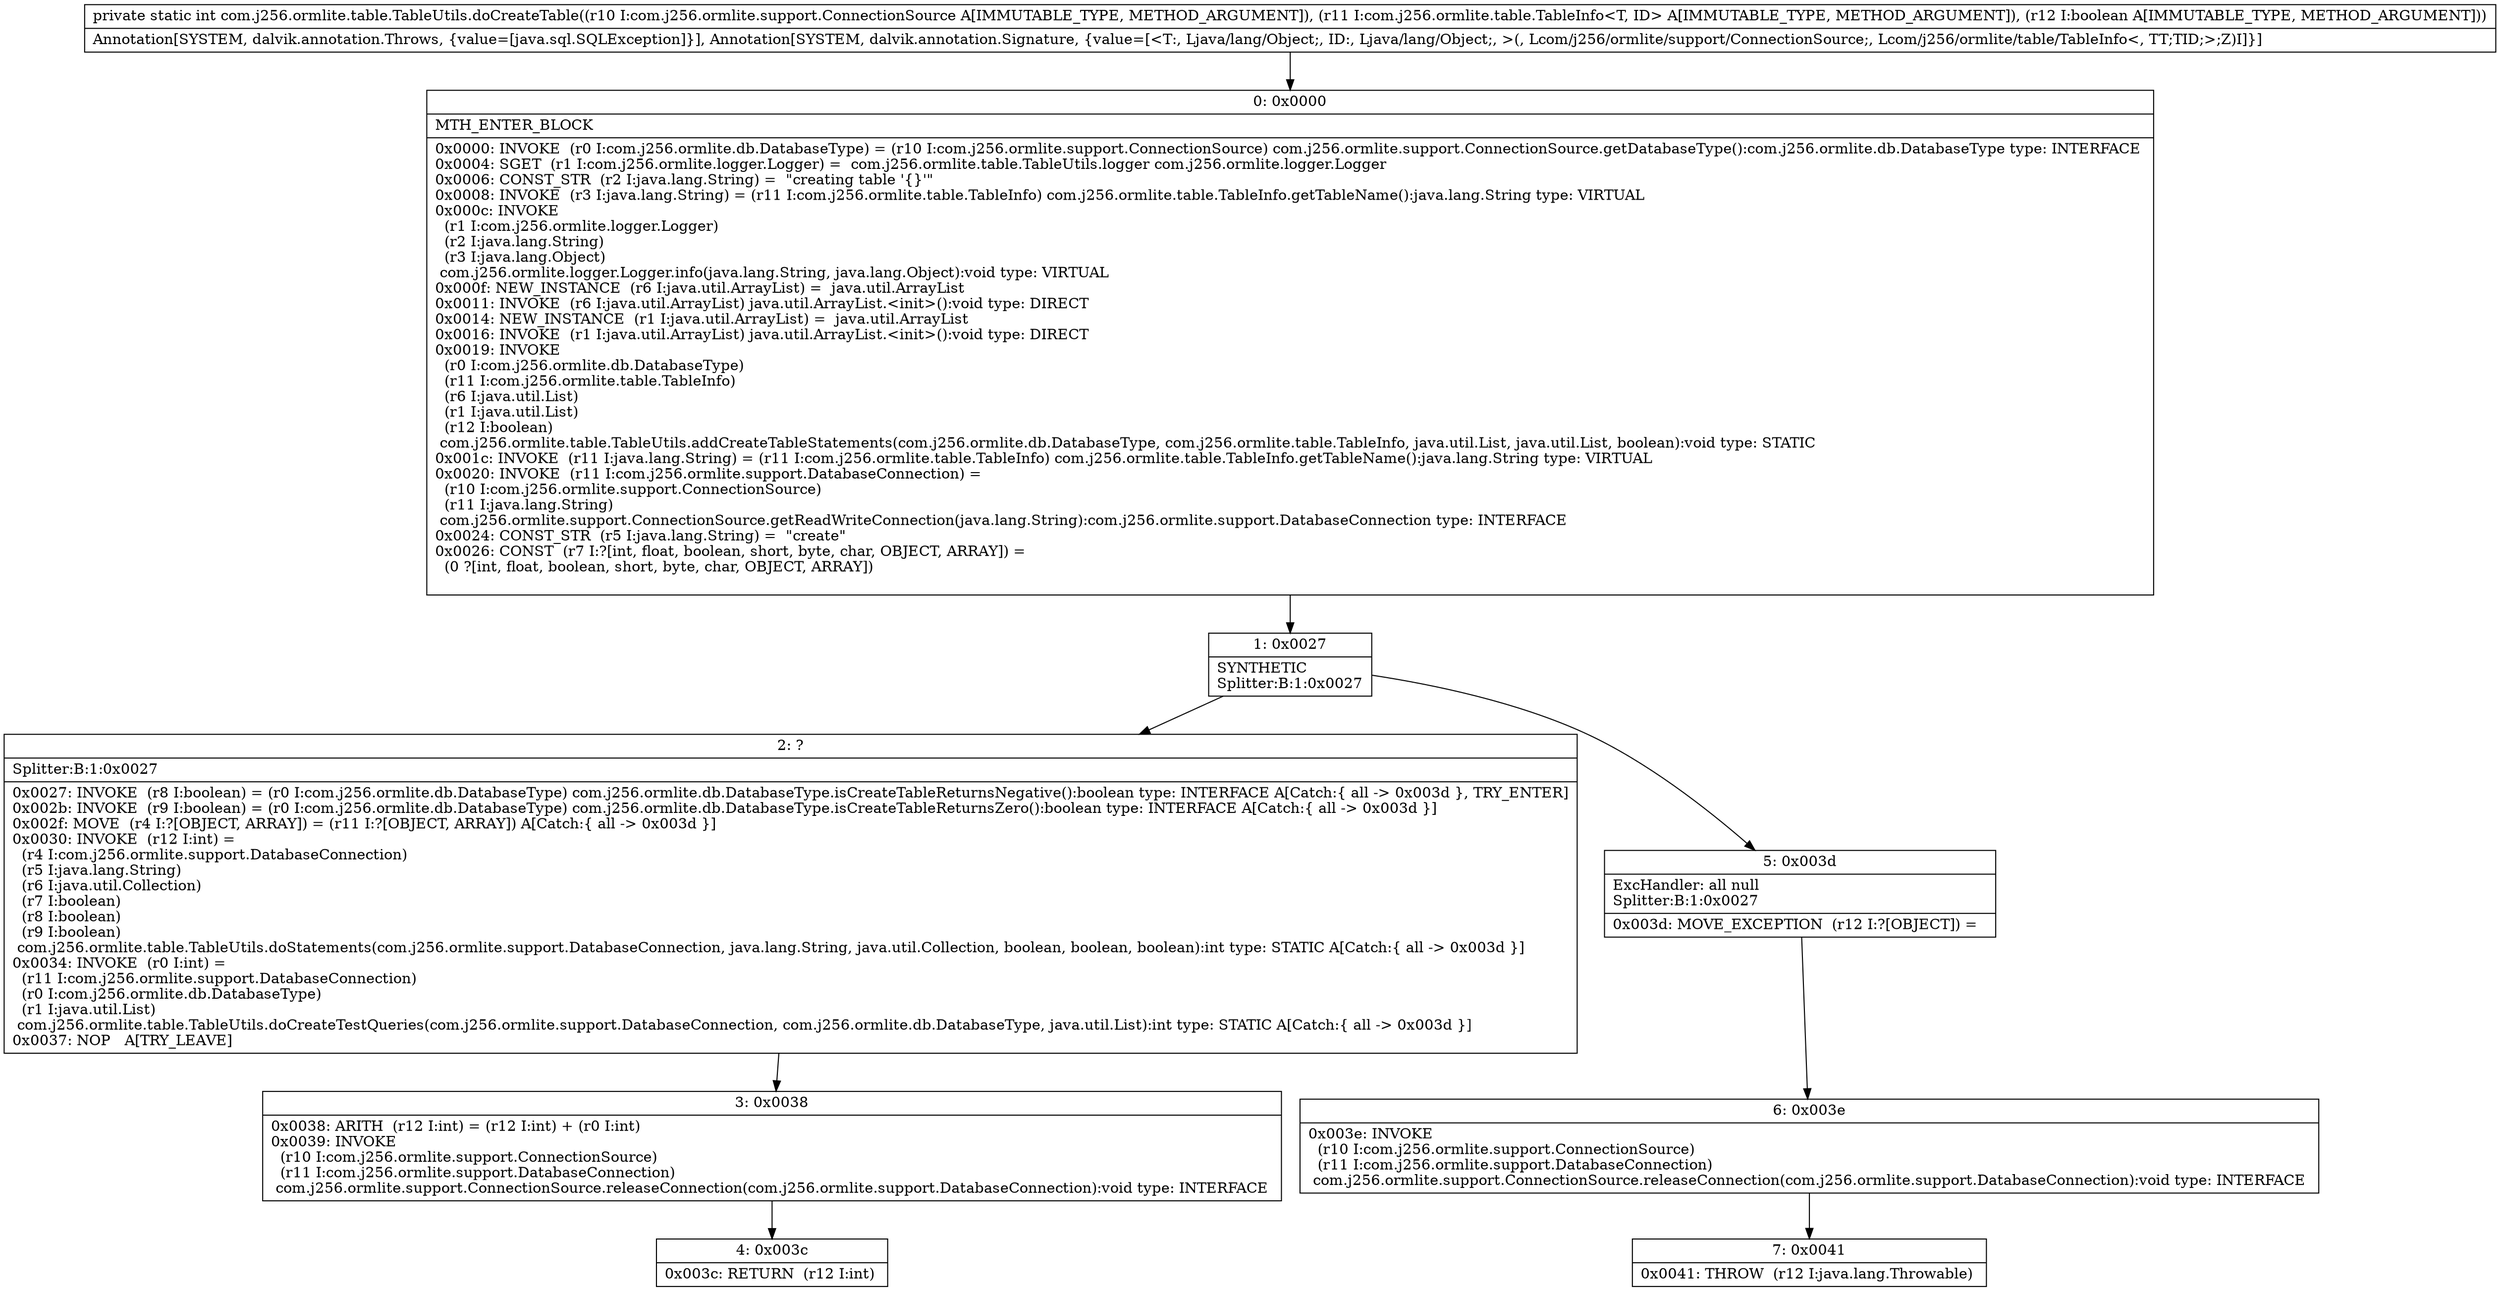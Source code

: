 digraph "CFG forcom.j256.ormlite.table.TableUtils.doCreateTable(Lcom\/j256\/ormlite\/support\/ConnectionSource;Lcom\/j256\/ormlite\/table\/TableInfo;Z)I" {
Node_0 [shape=record,label="{0\:\ 0x0000|MTH_ENTER_BLOCK\l|0x0000: INVOKE  (r0 I:com.j256.ormlite.db.DatabaseType) = (r10 I:com.j256.ormlite.support.ConnectionSource) com.j256.ormlite.support.ConnectionSource.getDatabaseType():com.j256.ormlite.db.DatabaseType type: INTERFACE \l0x0004: SGET  (r1 I:com.j256.ormlite.logger.Logger) =  com.j256.ormlite.table.TableUtils.logger com.j256.ormlite.logger.Logger \l0x0006: CONST_STR  (r2 I:java.lang.String) =  \"creating table '\{\}'\" \l0x0008: INVOKE  (r3 I:java.lang.String) = (r11 I:com.j256.ormlite.table.TableInfo) com.j256.ormlite.table.TableInfo.getTableName():java.lang.String type: VIRTUAL \l0x000c: INVOKE  \l  (r1 I:com.j256.ormlite.logger.Logger)\l  (r2 I:java.lang.String)\l  (r3 I:java.lang.Object)\l com.j256.ormlite.logger.Logger.info(java.lang.String, java.lang.Object):void type: VIRTUAL \l0x000f: NEW_INSTANCE  (r6 I:java.util.ArrayList) =  java.util.ArrayList \l0x0011: INVOKE  (r6 I:java.util.ArrayList) java.util.ArrayList.\<init\>():void type: DIRECT \l0x0014: NEW_INSTANCE  (r1 I:java.util.ArrayList) =  java.util.ArrayList \l0x0016: INVOKE  (r1 I:java.util.ArrayList) java.util.ArrayList.\<init\>():void type: DIRECT \l0x0019: INVOKE  \l  (r0 I:com.j256.ormlite.db.DatabaseType)\l  (r11 I:com.j256.ormlite.table.TableInfo)\l  (r6 I:java.util.List)\l  (r1 I:java.util.List)\l  (r12 I:boolean)\l com.j256.ormlite.table.TableUtils.addCreateTableStatements(com.j256.ormlite.db.DatabaseType, com.j256.ormlite.table.TableInfo, java.util.List, java.util.List, boolean):void type: STATIC \l0x001c: INVOKE  (r11 I:java.lang.String) = (r11 I:com.j256.ormlite.table.TableInfo) com.j256.ormlite.table.TableInfo.getTableName():java.lang.String type: VIRTUAL \l0x0020: INVOKE  (r11 I:com.j256.ormlite.support.DatabaseConnection) = \l  (r10 I:com.j256.ormlite.support.ConnectionSource)\l  (r11 I:java.lang.String)\l com.j256.ormlite.support.ConnectionSource.getReadWriteConnection(java.lang.String):com.j256.ormlite.support.DatabaseConnection type: INTERFACE \l0x0024: CONST_STR  (r5 I:java.lang.String) =  \"create\" \l0x0026: CONST  (r7 I:?[int, float, boolean, short, byte, char, OBJECT, ARRAY]) = \l  (0 ?[int, float, boolean, short, byte, char, OBJECT, ARRAY])\l \l}"];
Node_1 [shape=record,label="{1\:\ 0x0027|SYNTHETIC\lSplitter:B:1:0x0027\l}"];
Node_2 [shape=record,label="{2\:\ ?|Splitter:B:1:0x0027\l|0x0027: INVOKE  (r8 I:boolean) = (r0 I:com.j256.ormlite.db.DatabaseType) com.j256.ormlite.db.DatabaseType.isCreateTableReturnsNegative():boolean type: INTERFACE A[Catch:\{ all \-\> 0x003d \}, TRY_ENTER]\l0x002b: INVOKE  (r9 I:boolean) = (r0 I:com.j256.ormlite.db.DatabaseType) com.j256.ormlite.db.DatabaseType.isCreateTableReturnsZero():boolean type: INTERFACE A[Catch:\{ all \-\> 0x003d \}]\l0x002f: MOVE  (r4 I:?[OBJECT, ARRAY]) = (r11 I:?[OBJECT, ARRAY]) A[Catch:\{ all \-\> 0x003d \}]\l0x0030: INVOKE  (r12 I:int) = \l  (r4 I:com.j256.ormlite.support.DatabaseConnection)\l  (r5 I:java.lang.String)\l  (r6 I:java.util.Collection)\l  (r7 I:boolean)\l  (r8 I:boolean)\l  (r9 I:boolean)\l com.j256.ormlite.table.TableUtils.doStatements(com.j256.ormlite.support.DatabaseConnection, java.lang.String, java.util.Collection, boolean, boolean, boolean):int type: STATIC A[Catch:\{ all \-\> 0x003d \}]\l0x0034: INVOKE  (r0 I:int) = \l  (r11 I:com.j256.ormlite.support.DatabaseConnection)\l  (r0 I:com.j256.ormlite.db.DatabaseType)\l  (r1 I:java.util.List)\l com.j256.ormlite.table.TableUtils.doCreateTestQueries(com.j256.ormlite.support.DatabaseConnection, com.j256.ormlite.db.DatabaseType, java.util.List):int type: STATIC A[Catch:\{ all \-\> 0x003d \}]\l0x0037: NOP   A[TRY_LEAVE]\l}"];
Node_3 [shape=record,label="{3\:\ 0x0038|0x0038: ARITH  (r12 I:int) = (r12 I:int) + (r0 I:int) \l0x0039: INVOKE  \l  (r10 I:com.j256.ormlite.support.ConnectionSource)\l  (r11 I:com.j256.ormlite.support.DatabaseConnection)\l com.j256.ormlite.support.ConnectionSource.releaseConnection(com.j256.ormlite.support.DatabaseConnection):void type: INTERFACE \l}"];
Node_4 [shape=record,label="{4\:\ 0x003c|0x003c: RETURN  (r12 I:int) \l}"];
Node_5 [shape=record,label="{5\:\ 0x003d|ExcHandler: all null\lSplitter:B:1:0x0027\l|0x003d: MOVE_EXCEPTION  (r12 I:?[OBJECT]) =  \l}"];
Node_6 [shape=record,label="{6\:\ 0x003e|0x003e: INVOKE  \l  (r10 I:com.j256.ormlite.support.ConnectionSource)\l  (r11 I:com.j256.ormlite.support.DatabaseConnection)\l com.j256.ormlite.support.ConnectionSource.releaseConnection(com.j256.ormlite.support.DatabaseConnection):void type: INTERFACE \l}"];
Node_7 [shape=record,label="{7\:\ 0x0041|0x0041: THROW  (r12 I:java.lang.Throwable) \l}"];
MethodNode[shape=record,label="{private static int com.j256.ormlite.table.TableUtils.doCreateTable((r10 I:com.j256.ormlite.support.ConnectionSource A[IMMUTABLE_TYPE, METHOD_ARGUMENT]), (r11 I:com.j256.ormlite.table.TableInfo\<T, ID\> A[IMMUTABLE_TYPE, METHOD_ARGUMENT]), (r12 I:boolean A[IMMUTABLE_TYPE, METHOD_ARGUMENT]))  | Annotation[SYSTEM, dalvik.annotation.Throws, \{value=[java.sql.SQLException]\}], Annotation[SYSTEM, dalvik.annotation.Signature, \{value=[\<T:, Ljava\/lang\/Object;, ID:, Ljava\/lang\/Object;, \>(, Lcom\/j256\/ormlite\/support\/ConnectionSource;, Lcom\/j256\/ormlite\/table\/TableInfo\<, TT;TID;\>;Z)I]\}]\l}"];
MethodNode -> Node_0;
Node_0 -> Node_1;
Node_1 -> Node_2;
Node_1 -> Node_5;
Node_2 -> Node_3;
Node_3 -> Node_4;
Node_5 -> Node_6;
Node_6 -> Node_7;
}

